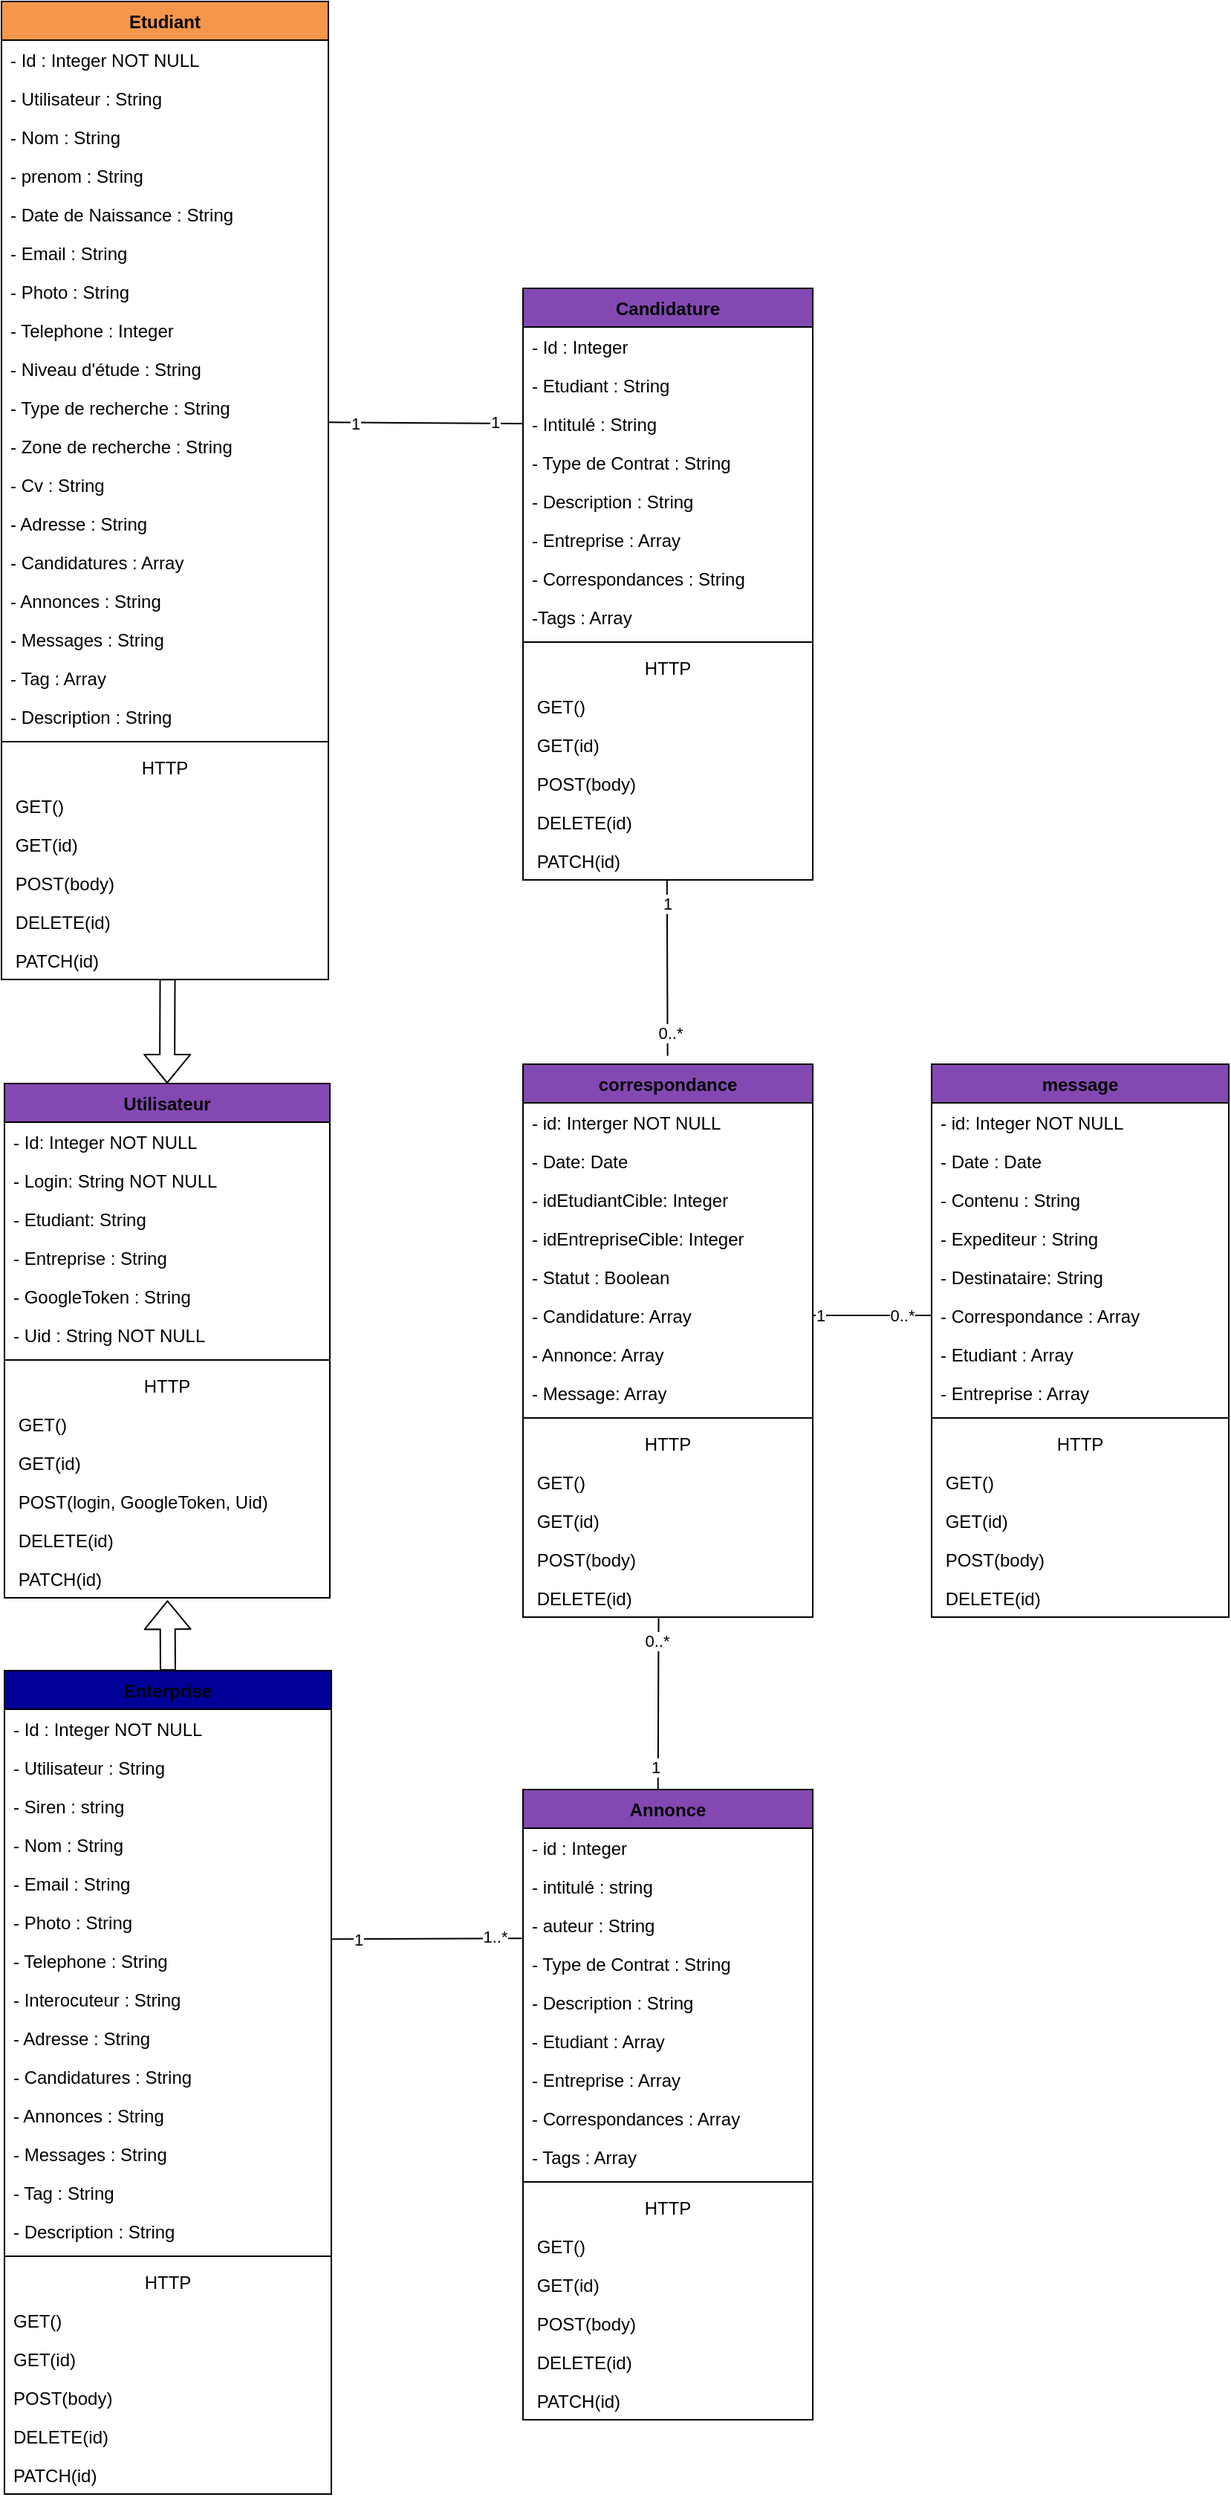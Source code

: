 <mxfile>
    <diagram id="5ljF6mQUdyRc25bUJsSF" name="Page-1">
        <mxGraphModel dx="1165" dy="676" grid="1" gridSize="10" guides="1" tooltips="1" connect="1" arrows="1" fold="1" page="1" pageScale="1" pageWidth="1654" pageHeight="1169" math="0" shadow="0">
            <root>
                <mxCell id="0"/>
                <mxCell id="1" parent="0"/>
                <mxCell id="243" value="Utilisateur" style="swimlane;fontStyle=1;align=center;verticalAlign=top;childLayout=stackLayout;horizontal=1;startSize=26;horizontalStack=0;resizeParent=1;resizeParentMax=0;resizeLast=0;collapsible=1;marginBottom=0;fillColor=#8448B3;" vertex="1" parent="1">
                    <mxGeometry x="456" y="1605" width="219" height="346" as="geometry"/>
                </mxCell>
                <mxCell id="244" value="- Id: Integer NOT NULL" style="text;strokeColor=none;fillColor=none;align=left;verticalAlign=top;spacingLeft=4;spacingRight=4;overflow=hidden;rotatable=0;points=[[0,0.5],[1,0.5]];portConstraint=eastwest;" vertex="1" parent="243">
                    <mxGeometry y="26" width="219" height="26" as="geometry"/>
                </mxCell>
                <mxCell id="245" value="- Login: String NOT NULL" style="text;strokeColor=none;fillColor=none;align=left;verticalAlign=top;spacingLeft=4;spacingRight=4;overflow=hidden;rotatable=0;points=[[0,0.5],[1,0.5]];portConstraint=eastwest;" vertex="1" parent="243">
                    <mxGeometry y="52" width="219" height="26" as="geometry"/>
                </mxCell>
                <mxCell id="246" value="- Etudiant: String " style="text;strokeColor=none;fillColor=none;align=left;verticalAlign=top;spacingLeft=4;spacingRight=4;overflow=hidden;rotatable=0;points=[[0,0.5],[1,0.5]];portConstraint=eastwest;" vertex="1" parent="243">
                    <mxGeometry y="78" width="219" height="26" as="geometry"/>
                </mxCell>
                <mxCell id="247" value="- Entreprise : String" style="text;strokeColor=none;fillColor=none;align=left;verticalAlign=top;spacingLeft=4;spacingRight=4;overflow=hidden;rotatable=0;points=[[0,0.5],[1,0.5]];portConstraint=eastwest;" vertex="1" parent="243">
                    <mxGeometry y="104" width="219" height="26" as="geometry"/>
                </mxCell>
                <mxCell id="248" value="- GoogleToken : String" style="text;strokeColor=none;fillColor=none;align=left;verticalAlign=top;spacingLeft=4;spacingRight=4;overflow=hidden;rotatable=0;points=[[0,0.5],[1,0.5]];portConstraint=eastwest;" vertex="1" parent="243">
                    <mxGeometry y="130" width="219" height="26" as="geometry"/>
                </mxCell>
                <mxCell id="249" value="- Uid : String NOT NULL" style="text;strokeColor=none;fillColor=none;align=left;verticalAlign=top;spacingLeft=4;spacingRight=4;overflow=hidden;rotatable=0;points=[[0,0.5],[1,0.5]];portConstraint=eastwest;" vertex="1" parent="243">
                    <mxGeometry y="156" width="219" height="26" as="geometry"/>
                </mxCell>
                <mxCell id="250" value="" style="line;strokeWidth=1;fillColor=none;align=left;verticalAlign=middle;spacingTop=-1;spacingLeft=3;spacingRight=3;rotatable=0;labelPosition=right;points=[];portConstraint=eastwest;" vertex="1" parent="243">
                    <mxGeometry y="182" width="219" height="8" as="geometry"/>
                </mxCell>
                <mxCell id="347" value="HTTP" style="text;strokeColor=none;fillColor=none;align=center;verticalAlign=top;spacingLeft=4;spacingRight=4;overflow=hidden;rotatable=0;points=[[0,0.5],[1,0.5]];portConstraint=eastwest;" vertex="1" parent="243">
                    <mxGeometry y="190" width="219" height="26" as="geometry"/>
                </mxCell>
                <mxCell id="251" value=" GET()" style="text;strokeColor=none;fillColor=none;align=left;verticalAlign=top;spacingLeft=4;spacingRight=4;overflow=hidden;rotatable=0;points=[[0,0.5],[1,0.5]];portConstraint=eastwest;" vertex="1" parent="243">
                    <mxGeometry y="216" width="219" height="26" as="geometry"/>
                </mxCell>
                <mxCell id="252" value=" GET(id)" style="text;strokeColor=none;fillColor=none;align=left;verticalAlign=top;spacingLeft=4;spacingRight=4;overflow=hidden;rotatable=0;points=[[0,0.5],[1,0.5]];portConstraint=eastwest;" vertex="1" parent="243">
                    <mxGeometry y="242" width="219" height="26" as="geometry"/>
                </mxCell>
                <mxCell id="253" value=" POST(login, GoogleToken, Uid)" style="text;strokeColor=none;fillColor=none;align=left;verticalAlign=top;spacingLeft=4;spacingRight=4;overflow=hidden;rotatable=0;points=[[0,0.5],[1,0.5]];portConstraint=eastwest;" vertex="1" parent="243">
                    <mxGeometry y="268" width="219" height="26" as="geometry"/>
                </mxCell>
                <mxCell id="254" value=" DELETE(id)" style="text;strokeColor=none;fillColor=none;align=left;verticalAlign=top;spacingLeft=4;spacingRight=4;overflow=hidden;rotatable=0;points=[[0,0.5],[1,0.5]];portConstraint=eastwest;" vertex="1" parent="243">
                    <mxGeometry y="294" width="219" height="26" as="geometry"/>
                </mxCell>
                <mxCell id="255" value=" PATCH(id) " style="text;strokeColor=none;fillColor=none;align=left;verticalAlign=top;spacingLeft=4;spacingRight=4;overflow=hidden;rotatable=0;points=[[0,0.5],[1,0.5]];portConstraint=eastwest;" vertex="1" parent="243">
                    <mxGeometry y="320" width="219" height="26" as="geometry"/>
                </mxCell>
                <mxCell id="257" value="message" style="swimlane;fontStyle=1;align=center;verticalAlign=top;childLayout=stackLayout;horizontal=1;startSize=26;horizontalStack=0;resizeParent=1;resizeParentMax=0;resizeLast=0;collapsible=1;marginBottom=0;fillColor=#8448B3;" vertex="1" parent="1">
                    <mxGeometry x="1080" y="1592" width="200" height="372" as="geometry"/>
                </mxCell>
                <mxCell id="258" value="- id: Integer NOT NULL" style="text;strokeColor=none;fillColor=none;align=left;verticalAlign=top;spacingLeft=4;spacingRight=4;overflow=hidden;rotatable=0;points=[[0,0.5],[1,0.5]];portConstraint=eastwest;" vertex="1" parent="257">
                    <mxGeometry y="26" width="200" height="26" as="geometry"/>
                </mxCell>
                <mxCell id="259" value="- Date : Date" style="text;strokeColor=none;fillColor=none;align=left;verticalAlign=top;spacingLeft=4;spacingRight=4;overflow=hidden;rotatable=0;points=[[0,0.5],[1,0.5]];portConstraint=eastwest;" vertex="1" parent="257">
                    <mxGeometry y="52" width="200" height="26" as="geometry"/>
                </mxCell>
                <mxCell id="260" value="- Contenu : String" style="text;strokeColor=none;fillColor=none;align=left;verticalAlign=top;spacingLeft=4;spacingRight=4;overflow=hidden;rotatable=0;points=[[0,0.5],[1,0.5]];portConstraint=eastwest;" vertex="1" parent="257">
                    <mxGeometry y="78" width="200" height="26" as="geometry"/>
                </mxCell>
                <mxCell id="261" value="- Expediteur : String" style="text;strokeColor=none;fillColor=none;align=left;verticalAlign=top;spacingLeft=4;spacingRight=4;overflow=hidden;rotatable=0;points=[[0,0.5],[1,0.5]];portConstraint=eastwest;" vertex="1" parent="257">
                    <mxGeometry y="104" width="200" height="26" as="geometry"/>
                </mxCell>
                <mxCell id="262" value="- Destinataire: String" style="text;strokeColor=none;fillColor=none;align=left;verticalAlign=top;spacingLeft=4;spacingRight=4;overflow=hidden;rotatable=0;points=[[0,0.5],[1,0.5]];portConstraint=eastwest;" vertex="1" parent="257">
                    <mxGeometry y="130" width="200" height="26" as="geometry"/>
                </mxCell>
                <mxCell id="399" value="- Correspondance : Array" style="text;strokeColor=none;fillColor=none;align=left;verticalAlign=top;spacingLeft=4;spacingRight=4;overflow=hidden;rotatable=0;points=[[0,0.5],[1,0.5]];portConstraint=eastwest;" vertex="1" parent="257">
                    <mxGeometry y="156" width="200" height="26" as="geometry"/>
                </mxCell>
                <mxCell id="398" value="- Etudiant : Array" style="text;strokeColor=none;fillColor=none;align=left;verticalAlign=top;spacingLeft=4;spacingRight=4;overflow=hidden;rotatable=0;points=[[0,0.5],[1,0.5]];portConstraint=eastwest;" vertex="1" parent="257">
                    <mxGeometry y="182" width="200" height="26" as="geometry"/>
                </mxCell>
                <mxCell id="397" value="- Entreprise : Array" style="text;strokeColor=none;fillColor=none;align=left;verticalAlign=top;spacingLeft=4;spacingRight=4;overflow=hidden;rotatable=0;points=[[0,0.5],[1,0.5]];portConstraint=eastwest;" vertex="1" parent="257">
                    <mxGeometry y="208" width="200" height="26" as="geometry"/>
                </mxCell>
                <mxCell id="263" value="" style="line;strokeWidth=1;fillColor=none;align=left;verticalAlign=middle;spacingTop=-1;spacingLeft=3;spacingRight=3;rotatable=0;labelPosition=right;points=[];portConstraint=eastwest;" vertex="1" parent="257">
                    <mxGeometry y="234" width="200" height="8" as="geometry"/>
                </mxCell>
                <mxCell id="264" value="HTTP" style="text;strokeColor=none;fillColor=none;align=center;verticalAlign=top;spacingLeft=4;spacingRight=4;overflow=hidden;rotatable=0;points=[[0,0.5],[1,0.5]];portConstraint=eastwest;" vertex="1" parent="257">
                    <mxGeometry y="242" width="200" height="26" as="geometry"/>
                </mxCell>
                <mxCell id="265" value=" GET()" style="text;strokeColor=none;fillColor=none;align=left;verticalAlign=top;spacingLeft=4;spacingRight=4;overflow=hidden;rotatable=0;points=[[0,0.5],[1,0.5]];portConstraint=eastwest;" vertex="1" parent="257">
                    <mxGeometry y="268" width="200" height="26" as="geometry"/>
                </mxCell>
                <mxCell id="266" value=" GET(id)" style="text;strokeColor=none;fillColor=none;align=left;verticalAlign=top;spacingLeft=4;spacingRight=4;overflow=hidden;rotatable=0;points=[[0,0.5],[1,0.5]];portConstraint=eastwest;" vertex="1" parent="257">
                    <mxGeometry y="294" width="200" height="26" as="geometry"/>
                </mxCell>
                <mxCell id="400" value=" POST(body)" style="text;strokeColor=none;fillColor=none;align=left;verticalAlign=top;spacingLeft=4;spacingRight=4;overflow=hidden;rotatable=0;points=[[0,0.5],[1,0.5]];portConstraint=eastwest;" vertex="1" parent="257">
                    <mxGeometry y="320" width="200" height="26" as="geometry"/>
                </mxCell>
                <mxCell id="401" value=" DELETE(id)" style="text;strokeColor=none;fillColor=none;align=left;verticalAlign=top;spacingLeft=4;spacingRight=4;overflow=hidden;rotatable=0;points=[[0,0.5],[1,0.5]];portConstraint=eastwest;" vertex="1" parent="257">
                    <mxGeometry y="346" width="200" height="26" as="geometry"/>
                </mxCell>
                <mxCell id="267" value="correspondance" style="swimlane;fontStyle=1;align=center;verticalAlign=top;childLayout=stackLayout;horizontal=1;startSize=26;horizontalStack=0;resizeParent=1;resizeParentMax=0;resizeLast=0;collapsible=1;marginBottom=0;fillColor=#8448B3;" vertex="1" parent="1">
                    <mxGeometry x="805" y="1592" width="195" height="372" as="geometry"/>
                </mxCell>
                <mxCell id="268" value="- id: Interger NOT NULL" style="text;strokeColor=none;fillColor=none;align=left;verticalAlign=top;spacingLeft=4;spacingRight=4;overflow=hidden;rotatable=0;points=[[0,0.5],[1,0.5]];portConstraint=eastwest;" vertex="1" parent="267">
                    <mxGeometry y="26" width="195" height="26" as="geometry"/>
                </mxCell>
                <mxCell id="269" value="- Date: Date" style="text;strokeColor=none;fillColor=none;align=left;verticalAlign=top;spacingLeft=4;spacingRight=4;overflow=hidden;rotatable=0;points=[[0,0.5],[1,0.5]];portConstraint=eastwest;" vertex="1" parent="267">
                    <mxGeometry y="52" width="195" height="26" as="geometry"/>
                </mxCell>
                <mxCell id="270" value="- idEtudiantCible: Integer" style="text;strokeColor=none;fillColor=none;align=left;verticalAlign=top;spacingLeft=4;spacingRight=4;overflow=hidden;rotatable=0;points=[[0,0.5],[1,0.5]];portConstraint=eastwest;" vertex="1" parent="267">
                    <mxGeometry y="78" width="195" height="26" as="geometry"/>
                </mxCell>
                <mxCell id="396" value="- idEntrepriseCible: Integer" style="text;strokeColor=none;fillColor=none;align=left;verticalAlign=top;spacingLeft=4;spacingRight=4;overflow=hidden;rotatable=0;points=[[0,0.5],[1,0.5]];portConstraint=eastwest;" vertex="1" parent="267">
                    <mxGeometry y="104" width="195" height="26" as="geometry"/>
                </mxCell>
                <mxCell id="395" value="- Statut : Boolean" style="text;strokeColor=none;fillColor=none;align=left;verticalAlign=top;spacingLeft=4;spacingRight=4;overflow=hidden;rotatable=0;points=[[0,0.5],[1,0.5]];portConstraint=eastwest;" vertex="1" parent="267">
                    <mxGeometry y="130" width="195" height="26" as="geometry"/>
                </mxCell>
                <mxCell id="394" value="- Candidature: Array" style="text;strokeColor=none;fillColor=none;align=left;verticalAlign=top;spacingLeft=4;spacingRight=4;overflow=hidden;rotatable=0;points=[[0,0.5],[1,0.5]];portConstraint=eastwest;" vertex="1" parent="267">
                    <mxGeometry y="156" width="195" height="26" as="geometry"/>
                </mxCell>
                <mxCell id="393" value="- Annonce: Array" style="text;strokeColor=none;fillColor=none;align=left;verticalAlign=top;spacingLeft=4;spacingRight=4;overflow=hidden;rotatable=0;points=[[0,0.5],[1,0.5]];portConstraint=eastwest;" vertex="1" parent="267">
                    <mxGeometry y="182" width="195" height="26" as="geometry"/>
                </mxCell>
                <mxCell id="392" value="- Message: Array" style="text;strokeColor=none;fillColor=none;align=left;verticalAlign=top;spacingLeft=4;spacingRight=4;overflow=hidden;rotatable=0;points=[[0,0.5],[1,0.5]];portConstraint=eastwest;" vertex="1" parent="267">
                    <mxGeometry y="208" width="195" height="26" as="geometry"/>
                </mxCell>
                <mxCell id="271" value="" style="line;strokeWidth=1;fillColor=none;align=left;verticalAlign=middle;spacingTop=-1;spacingLeft=3;spacingRight=3;rotatable=0;labelPosition=right;points=[];portConstraint=eastwest;" vertex="1" parent="267">
                    <mxGeometry y="234" width="195" height="8" as="geometry"/>
                </mxCell>
                <mxCell id="272" value="HTTP" style="text;strokeColor=none;fillColor=none;align=center;verticalAlign=top;spacingLeft=4;spacingRight=4;overflow=hidden;rotatable=0;points=[[0,0.5],[1,0.5]];portConstraint=eastwest;" vertex="1" parent="267">
                    <mxGeometry y="242" width="195" height="26" as="geometry"/>
                </mxCell>
                <mxCell id="390" value=" GET()" style="text;strokeColor=none;fillColor=none;align=left;verticalAlign=top;spacingLeft=4;spacingRight=4;overflow=hidden;rotatable=0;points=[[0,0.5],[1,0.5]];portConstraint=eastwest;" vertex="1" parent="267">
                    <mxGeometry y="268" width="195" height="26" as="geometry"/>
                </mxCell>
                <mxCell id="389" value=" GET(id)" style="text;strokeColor=none;fillColor=none;align=left;verticalAlign=top;spacingLeft=4;spacingRight=4;overflow=hidden;rotatable=0;points=[[0,0.5],[1,0.5]];portConstraint=eastwest;" vertex="1" parent="267">
                    <mxGeometry y="294" width="195" height="26" as="geometry"/>
                </mxCell>
                <mxCell id="388" value=" POST(body)" style="text;strokeColor=none;fillColor=none;align=left;verticalAlign=top;spacingLeft=4;spacingRight=4;overflow=hidden;rotatable=0;points=[[0,0.5],[1,0.5]];portConstraint=eastwest;" vertex="1" parent="267">
                    <mxGeometry y="320" width="195" height="26" as="geometry"/>
                </mxCell>
                <mxCell id="391" value=" DELETE(id)" style="text;strokeColor=none;fillColor=none;align=left;verticalAlign=top;spacingLeft=4;spacingRight=4;overflow=hidden;rotatable=0;points=[[0,0.5],[1,0.5]];portConstraint=eastwest;" vertex="1" parent="267">
                    <mxGeometry y="346" width="195" height="26" as="geometry"/>
                </mxCell>
                <mxCell id="273" value="Etudiant" style="swimlane;fontStyle=1;align=center;verticalAlign=top;childLayout=stackLayout;horizontal=1;startSize=26;horizontalStack=0;resizeParent=1;resizeParentMax=0;resizeLast=0;collapsible=1;marginBottom=0;fillColor=#F4974B;" vertex="1" parent="1">
                    <mxGeometry x="454" y="877" width="220" height="658" as="geometry"/>
                </mxCell>
                <mxCell id="274" value="- Id : Integer NOT NULL" style="text;strokeColor=none;fillColor=none;align=left;verticalAlign=top;spacingLeft=4;spacingRight=4;overflow=hidden;rotatable=0;points=[[0,0.5],[1,0.5]];portConstraint=eastwest;" vertex="1" parent="273">
                    <mxGeometry y="26" width="220" height="26" as="geometry"/>
                </mxCell>
                <mxCell id="275" value="- Utilisateur : String" style="text;strokeColor=none;fillColor=none;align=left;verticalAlign=top;spacingLeft=4;spacingRight=4;overflow=hidden;rotatable=0;points=[[0,0.5],[1,0.5]];portConstraint=eastwest;" vertex="1" parent="273">
                    <mxGeometry y="52" width="220" height="26" as="geometry"/>
                </mxCell>
                <mxCell id="276" value="- Nom : String" style="text;strokeColor=none;fillColor=none;align=left;verticalAlign=top;spacingLeft=4;spacingRight=4;overflow=hidden;rotatable=0;points=[[0,0.5],[1,0.5]];portConstraint=eastwest;" vertex="1" parent="273">
                    <mxGeometry y="78" width="220" height="26" as="geometry"/>
                </mxCell>
                <mxCell id="277" value="- prenom : String" style="text;strokeColor=none;fillColor=none;align=left;verticalAlign=top;spacingLeft=4;spacingRight=4;overflow=hidden;rotatable=0;points=[[0,0.5],[1,0.5]];portConstraint=eastwest;" vertex="1" parent="273">
                    <mxGeometry y="104" width="220" height="26" as="geometry"/>
                </mxCell>
                <mxCell id="278" value="- Date de Naissance : String" style="text;strokeColor=none;fillColor=none;align=left;verticalAlign=top;spacingLeft=4;spacingRight=4;overflow=hidden;rotatable=0;points=[[0,0.5],[1,0.5]];portConstraint=eastwest;" vertex="1" parent="273">
                    <mxGeometry y="130" width="220" height="26" as="geometry"/>
                </mxCell>
                <mxCell id="279" value="- Email : String" style="text;strokeColor=none;fillColor=none;align=left;verticalAlign=top;spacingLeft=4;spacingRight=4;overflow=hidden;rotatable=0;points=[[0,0.5],[1,0.5]];portConstraint=eastwest;" vertex="1" parent="273">
                    <mxGeometry y="156" width="220" height="26" as="geometry"/>
                </mxCell>
                <mxCell id="280" value="- Photo : String" style="text;strokeColor=none;fillColor=none;align=left;verticalAlign=top;spacingLeft=4;spacingRight=4;overflow=hidden;rotatable=0;points=[[0,0.5],[1,0.5]];portConstraint=eastwest;" vertex="1" parent="273">
                    <mxGeometry y="182" width="220" height="26" as="geometry"/>
                </mxCell>
                <mxCell id="363" value="- Telephone : Integer" style="text;strokeColor=none;fillColor=none;align=left;verticalAlign=top;spacingLeft=4;spacingRight=4;overflow=hidden;rotatable=0;points=[[0,0.5],[1,0.5]];portConstraint=eastwest;" vertex="1" parent="273">
                    <mxGeometry y="208" width="220" height="26" as="geometry"/>
                </mxCell>
                <mxCell id="362" value="- Niveau d'étude : String" style="text;strokeColor=none;fillColor=none;align=left;verticalAlign=top;spacingLeft=4;spacingRight=4;overflow=hidden;rotatable=0;points=[[0,0.5],[1,0.5]];portConstraint=eastwest;" vertex="1" parent="273">
                    <mxGeometry y="234" width="220" height="26" as="geometry"/>
                </mxCell>
                <mxCell id="361" value="- Type de recherche : String" style="text;strokeColor=none;fillColor=none;align=left;verticalAlign=top;spacingLeft=4;spacingRight=4;overflow=hidden;rotatable=0;points=[[0,0.5],[1,0.5]];portConstraint=eastwest;" vertex="1" parent="273">
                    <mxGeometry y="260" width="220" height="26" as="geometry"/>
                </mxCell>
                <mxCell id="360" value="- Zone de recherche : String" style="text;strokeColor=none;fillColor=none;align=left;verticalAlign=top;spacingLeft=4;spacingRight=4;overflow=hidden;rotatable=0;points=[[0,0.5],[1,0.5]];portConstraint=eastwest;" vertex="1" parent="273">
                    <mxGeometry y="286" width="220" height="26" as="geometry"/>
                </mxCell>
                <mxCell id="359" value="- Cv : String" style="text;strokeColor=none;fillColor=none;align=left;verticalAlign=top;spacingLeft=4;spacingRight=4;overflow=hidden;rotatable=0;points=[[0,0.5],[1,0.5]];portConstraint=eastwest;" vertex="1" parent="273">
                    <mxGeometry y="312" width="220" height="26" as="geometry"/>
                </mxCell>
                <mxCell id="358" value="- Adresse : String" style="text;strokeColor=none;fillColor=none;align=left;verticalAlign=top;spacingLeft=4;spacingRight=4;overflow=hidden;rotatable=0;points=[[0,0.5],[1,0.5]];portConstraint=eastwest;" vertex="1" parent="273">
                    <mxGeometry y="338" width="220" height="26" as="geometry"/>
                </mxCell>
                <mxCell id="357" value="- Candidatures : Array" style="text;strokeColor=none;fillColor=none;align=left;verticalAlign=top;spacingLeft=4;spacingRight=4;overflow=hidden;rotatable=0;points=[[0,0.5],[1,0.5]];portConstraint=eastwest;" vertex="1" parent="273">
                    <mxGeometry y="364" width="220" height="26" as="geometry"/>
                </mxCell>
                <mxCell id="356" value="- Annonces : String" style="text;strokeColor=none;fillColor=none;align=left;verticalAlign=top;spacingLeft=4;spacingRight=4;overflow=hidden;rotatable=0;points=[[0,0.5],[1,0.5]];portConstraint=eastwest;" vertex="1" parent="273">
                    <mxGeometry y="390" width="220" height="26" as="geometry"/>
                </mxCell>
                <mxCell id="355" value="- Messages : String" style="text;strokeColor=none;fillColor=none;align=left;verticalAlign=top;spacingLeft=4;spacingRight=4;overflow=hidden;rotatable=0;points=[[0,0.5],[1,0.5]];portConstraint=eastwest;" vertex="1" parent="273">
                    <mxGeometry y="416" width="220" height="26" as="geometry"/>
                </mxCell>
                <mxCell id="354" value="- Tag : Array" style="text;strokeColor=none;fillColor=none;align=left;verticalAlign=top;spacingLeft=4;spacingRight=4;overflow=hidden;rotatable=0;points=[[0,0.5],[1,0.5]];portConstraint=eastwest;" vertex="1" parent="273">
                    <mxGeometry y="442" width="220" height="26" as="geometry"/>
                </mxCell>
                <mxCell id="353" value="- Description : String" style="text;strokeColor=none;fillColor=none;align=left;verticalAlign=top;spacingLeft=4;spacingRight=4;overflow=hidden;rotatable=0;points=[[0,0.5],[1,0.5]];portConstraint=eastwest;" vertex="1" parent="273">
                    <mxGeometry y="468" width="220" height="26" as="geometry"/>
                </mxCell>
                <mxCell id="281" value="" style="line;strokeWidth=1;fillColor=none;align=left;verticalAlign=middle;spacingTop=-1;spacingLeft=3;spacingRight=3;rotatable=0;labelPosition=right;points=[];portConstraint=eastwest;" vertex="1" parent="273">
                    <mxGeometry y="494" width="220" height="8" as="geometry"/>
                </mxCell>
                <mxCell id="282" value="HTTP" style="text;strokeColor=none;fillColor=none;align=center;verticalAlign=top;spacingLeft=4;spacingRight=4;overflow=hidden;rotatable=0;points=[[0,0.5],[1,0.5]];portConstraint=eastwest;" vertex="1" parent="273">
                    <mxGeometry y="502" width="220" height="26" as="geometry"/>
                </mxCell>
                <mxCell id="373" value=" GET()" style="text;strokeColor=none;fillColor=none;align=left;verticalAlign=top;spacingLeft=4;spacingRight=4;overflow=hidden;rotatable=0;points=[[0,0.5],[1,0.5]];portConstraint=eastwest;" vertex="1" parent="273">
                    <mxGeometry y="528" width="220" height="26" as="geometry"/>
                </mxCell>
                <mxCell id="372" value=" GET(id)" style="text;strokeColor=none;fillColor=none;align=left;verticalAlign=top;spacingLeft=4;spacingRight=4;overflow=hidden;rotatable=0;points=[[0,0.5],[1,0.5]];portConstraint=eastwest;" vertex="1" parent="273">
                    <mxGeometry y="554" width="220" height="26" as="geometry"/>
                </mxCell>
                <mxCell id="371" value=" POST(body)" style="text;strokeColor=none;fillColor=none;align=left;verticalAlign=top;spacingLeft=4;spacingRight=4;overflow=hidden;rotatable=0;points=[[0,0.5],[1,0.5]];portConstraint=eastwest;" vertex="1" parent="273">
                    <mxGeometry y="580" width="220" height="26" as="geometry"/>
                </mxCell>
                <mxCell id="370" value=" DELETE(id)" style="text;strokeColor=none;fillColor=none;align=left;verticalAlign=top;spacingLeft=4;spacingRight=4;overflow=hidden;rotatable=0;points=[[0,0.5],[1,0.5]];portConstraint=eastwest;" vertex="1" parent="273">
                    <mxGeometry y="606" width="220" height="26" as="geometry"/>
                </mxCell>
                <mxCell id="383" value=" PATCH(id) " style="text;strokeColor=none;fillColor=none;align=left;verticalAlign=top;spacingLeft=4;spacingRight=4;overflow=hidden;rotatable=0;points=[[0,0.5],[1,0.5]];portConstraint=eastwest;" vertex="1" parent="273">
                    <mxGeometry y="632" width="220" height="26" as="geometry"/>
                </mxCell>
                <mxCell id="283" value="Enterprise" style="swimlane;fontStyle=1;align=center;verticalAlign=top;childLayout=stackLayout;horizontal=1;startSize=26;horizontalStack=0;resizeParent=1;resizeParentMax=0;resizeLast=0;collapsible=1;marginBottom=0;fillColor=#000099;" vertex="1" parent="1">
                    <mxGeometry x="456" y="2000" width="220" height="554" as="geometry"/>
                </mxCell>
                <mxCell id="284" value="- Id : Integer NOT NULL" style="text;align=left;verticalAlign=top;spacingLeft=4;spacingRight=4;overflow=hidden;rotatable=0;points=[[0,0.5],[1,0.5]];portConstraint=eastwest;" vertex="1" parent="283">
                    <mxGeometry y="26" width="220" height="26" as="geometry"/>
                </mxCell>
                <mxCell id="285" value="- Utilisateur : String" style="text;strokeColor=none;fillColor=none;align=left;verticalAlign=top;spacingLeft=4;spacingRight=4;overflow=hidden;rotatable=0;points=[[0,0.5],[1,0.5]];portConstraint=eastwest;" vertex="1" parent="283">
                    <mxGeometry y="52" width="220" height="26" as="geometry"/>
                </mxCell>
                <mxCell id="286" value="- Siren : string" style="text;strokeColor=none;fillColor=none;align=left;verticalAlign=top;spacingLeft=4;spacingRight=4;overflow=hidden;rotatable=0;points=[[0,0.5],[1,0.5]];portConstraint=eastwest;" vertex="1" parent="283">
                    <mxGeometry y="78" width="220" height="26" as="geometry"/>
                </mxCell>
                <mxCell id="346" value="- Nom : String" style="text;strokeColor=none;fillColor=none;align=left;verticalAlign=top;spacingLeft=4;spacingRight=4;overflow=hidden;rotatable=0;points=[[0,0.5],[1,0.5]];portConstraint=eastwest;" vertex="1" parent="283">
                    <mxGeometry y="104" width="220" height="26" as="geometry"/>
                </mxCell>
                <mxCell id="345" value="- Email : String" style="text;strokeColor=none;fillColor=none;align=left;verticalAlign=top;spacingLeft=4;spacingRight=4;overflow=hidden;rotatable=0;points=[[0,0.5],[1,0.5]];portConstraint=eastwest;" vertex="1" parent="283">
                    <mxGeometry y="130" width="220" height="26" as="geometry"/>
                </mxCell>
                <mxCell id="344" value="- Photo : String" style="text;strokeColor=none;fillColor=none;align=left;verticalAlign=top;spacingLeft=4;spacingRight=4;overflow=hidden;rotatable=0;points=[[0,0.5],[1,0.5]];portConstraint=eastwest;" vertex="1" parent="283">
                    <mxGeometry y="156" width="220" height="26" as="geometry"/>
                </mxCell>
                <mxCell id="343" value="- Telephone : String" style="text;strokeColor=none;fillColor=none;align=left;verticalAlign=top;spacingLeft=4;spacingRight=4;overflow=hidden;rotatable=0;points=[[0,0.5],[1,0.5]];portConstraint=eastwest;" vertex="1" parent="283">
                    <mxGeometry y="182" width="220" height="26" as="geometry"/>
                </mxCell>
                <mxCell id="342" value="- Interocuteur : String" style="text;strokeColor=none;fillColor=none;align=left;verticalAlign=top;spacingLeft=4;spacingRight=4;overflow=hidden;rotatable=0;points=[[0,0.5],[1,0.5]];portConstraint=eastwest;" vertex="1" parent="283">
                    <mxGeometry y="208" width="220" height="26" as="geometry"/>
                </mxCell>
                <mxCell id="341" value="- Adresse : String" style="text;strokeColor=none;fillColor=none;align=left;verticalAlign=top;spacingLeft=4;spacingRight=4;overflow=hidden;rotatable=0;points=[[0,0.5],[1,0.5]];portConstraint=eastwest;" vertex="1" parent="283">
                    <mxGeometry y="234" width="220" height="26" as="geometry"/>
                </mxCell>
                <mxCell id="340" value="- Candidatures : String" style="text;strokeColor=none;fillColor=none;align=left;verticalAlign=top;spacingLeft=4;spacingRight=4;overflow=hidden;rotatable=0;points=[[0,0.5],[1,0.5]];portConstraint=eastwest;" vertex="1" parent="283">
                    <mxGeometry y="260" width="220" height="26" as="geometry"/>
                </mxCell>
                <mxCell id="339" value="- Annonces : String" style="text;strokeColor=none;fillColor=none;align=left;verticalAlign=top;spacingLeft=4;spacingRight=4;overflow=hidden;rotatable=0;points=[[0,0.5],[1,0.5]];portConstraint=eastwest;" vertex="1" parent="283">
                    <mxGeometry y="286" width="220" height="26" as="geometry"/>
                </mxCell>
                <mxCell id="338" value="- Messages : String" style="text;strokeColor=none;fillColor=none;align=left;verticalAlign=top;spacingLeft=4;spacingRight=4;overflow=hidden;rotatable=0;points=[[0,0.5],[1,0.5]];portConstraint=eastwest;" vertex="1" parent="283">
                    <mxGeometry y="312" width="220" height="26" as="geometry"/>
                </mxCell>
                <mxCell id="337" value="- Tag : String" style="text;strokeColor=none;fillColor=none;align=left;verticalAlign=top;spacingLeft=4;spacingRight=4;overflow=hidden;rotatable=0;points=[[0,0.5],[1,0.5]];portConstraint=eastwest;" vertex="1" parent="283">
                    <mxGeometry y="338" width="220" height="26" as="geometry"/>
                </mxCell>
                <mxCell id="336" value="- Description : String" style="text;strokeColor=none;fillColor=none;align=left;verticalAlign=top;spacingLeft=4;spacingRight=4;overflow=hidden;rotatable=0;points=[[0,0.5],[1,0.5]];portConstraint=eastwest;" vertex="1" parent="283">
                    <mxGeometry y="364" width="220" height="26" as="geometry"/>
                </mxCell>
                <mxCell id="287" value="" style="line;strokeWidth=1;fillColor=none;align=left;verticalAlign=middle;spacingTop=-1;spacingLeft=3;spacingRight=3;rotatable=0;labelPosition=right;points=[];portConstraint=eastwest;" vertex="1" parent="283">
                    <mxGeometry y="390" width="220" height="8" as="geometry"/>
                </mxCell>
                <mxCell id="288" value="HTTP" style="text;strokeColor=none;fillColor=none;align=center;verticalAlign=top;spacingLeft=4;spacingRight=4;overflow=hidden;rotatable=0;points=[[0,0.5],[1,0.5]];portConstraint=eastwest;" vertex="1" parent="283">
                    <mxGeometry y="398" width="220" height="26" as="geometry"/>
                </mxCell>
                <mxCell id="348" value="GET()" style="text;strokeColor=none;fillColor=none;align=left;verticalAlign=top;spacingLeft=4;spacingRight=4;overflow=hidden;rotatable=0;points=[[0,0.5],[1,0.5]];portConstraint=eastwest;" vertex="1" parent="283">
                    <mxGeometry y="424" width="220" height="26" as="geometry"/>
                </mxCell>
                <mxCell id="352" value="GET(id)" style="text;strokeColor=none;fillColor=none;align=left;verticalAlign=top;spacingLeft=4;spacingRight=4;overflow=hidden;rotatable=0;points=[[0,0.5],[1,0.5]];portConstraint=eastwest;" vertex="1" parent="283">
                    <mxGeometry y="450" width="220" height="26" as="geometry"/>
                </mxCell>
                <mxCell id="351" value="POST(body)" style="text;strokeColor=none;fillColor=none;align=left;verticalAlign=top;spacingLeft=4;spacingRight=4;overflow=hidden;rotatable=0;points=[[0,0.5],[1,0.5]];portConstraint=eastwest;" vertex="1" parent="283">
                    <mxGeometry y="476" width="220" height="26" as="geometry"/>
                </mxCell>
                <mxCell id="350" value="DELETE(id)" style="text;strokeColor=none;fillColor=none;align=left;verticalAlign=top;spacingLeft=4;spacingRight=4;overflow=hidden;rotatable=0;points=[[0,0.5],[1,0.5]];portConstraint=eastwest;" vertex="1" parent="283">
                    <mxGeometry y="502" width="220" height="26" as="geometry"/>
                </mxCell>
                <mxCell id="349" value="PATCH(id)" style="text;strokeColor=none;fillColor=none;align=left;verticalAlign=top;spacingLeft=4;spacingRight=4;overflow=hidden;rotatable=0;points=[[0,0.5],[1,0.5]];portConstraint=eastwest;" vertex="1" parent="283">
                    <mxGeometry y="528" width="220" height="26" as="geometry"/>
                </mxCell>
                <mxCell id="289" value="" style="shape=flexArrow;endArrow=classic;html=1;entryX=0.5;entryY=0;entryDx=0;entryDy=0;exitX=0.508;exitY=0.985;exitDx=0;exitDy=0;exitPerimeter=0;" edge="1" parent="1" source="383" target="243">
                    <mxGeometry width="50" height="50" relative="1" as="geometry">
                        <mxPoint x="566" y="1540" as="sourcePoint"/>
                        <mxPoint x="1010" y="1679" as="targetPoint"/>
                    </mxGeometry>
                </mxCell>
                <mxCell id="290" value="" style="shape=flexArrow;endArrow=classic;html=1;exitX=0.5;exitY=0;exitDx=0;exitDy=0;entryX=0.501;entryY=1.063;entryDx=0;entryDy=0;entryPerimeter=0;" edge="1" parent="1" source="283" target="255">
                    <mxGeometry width="50" height="50" relative="1" as="geometry">
                        <mxPoint x="651.28" y="1496.508" as="sourcePoint"/>
                        <mxPoint x="566" y="2080" as="targetPoint"/>
                    </mxGeometry>
                </mxCell>
                <mxCell id="291" value="" style="endArrow=none;html=1;entryX=-0.003;entryY=-0.15;entryDx=0;entryDy=0;entryPerimeter=0;exitX=0.999;exitY=-0.055;exitDx=0;exitDy=0;exitPerimeter=0;" edge="1" parent="1" source="343" target="304">
                    <mxGeometry width="50" height="50" relative="1" as="geometry">
                        <mxPoint x="680" y="2180" as="sourcePoint"/>
                        <mxPoint x="761" y="1673" as="targetPoint"/>
                    </mxGeometry>
                </mxCell>
                <mxCell id="292" value="1..*" style="edgeLabel;html=1;align=center;verticalAlign=middle;resizable=0;points=[];" vertex="1" connectable="0" parent="291">
                    <mxGeometry x="0.712" y="1" relative="1" as="geometry">
                        <mxPoint as="offset"/>
                    </mxGeometry>
                </mxCell>
                <mxCell id="293" value="1" style="edgeLabel;html=1;align=center;verticalAlign=middle;resizable=0;points=[];" vertex="1" connectable="0" parent="291">
                    <mxGeometry x="-0.729" relative="1" as="geometry">
                        <mxPoint as="offset"/>
                    </mxGeometry>
                </mxCell>
                <mxCell id="294" value="" style="endArrow=none;html=1;exitX=0.466;exitY=0;exitDx=0;exitDy=0;entryX=0.468;entryY=1.027;entryDx=0;entryDy=0;entryPerimeter=0;exitPerimeter=0;" edge="1" parent="1" source="300" target="391">
                    <mxGeometry width="50" height="50" relative="1" as="geometry">
                        <mxPoint x="960" y="1691" as="sourcePoint"/>
                        <mxPoint x="885" y="1970" as="targetPoint"/>
                    </mxGeometry>
                </mxCell>
                <mxCell id="295" value="1" style="edgeLabel;html=1;align=center;verticalAlign=middle;resizable=0;points=[];" vertex="1" connectable="0" parent="294">
                    <mxGeometry x="-0.743" y="2" relative="1" as="geometry">
                        <mxPoint as="offset"/>
                    </mxGeometry>
                </mxCell>
                <mxCell id="296" value="0..*" style="edgeLabel;html=1;align=center;verticalAlign=middle;resizable=0;points=[];" vertex="1" connectable="0" parent="294">
                    <mxGeometry x="0.735" y="1" relative="1" as="geometry">
                        <mxPoint as="offset"/>
                    </mxGeometry>
                </mxCell>
                <mxCell id="297" value="" style="endArrow=none;html=1;exitX=1;exitY=0.5;exitDx=0;exitDy=0;entryX=0;entryY=0.5;entryDx=0;entryDy=0;" edge="1" parent="1" source="394" target="399">
                    <mxGeometry width="50" height="50" relative="1" as="geometry">
                        <mxPoint x="1434.84" y="1692.122" as="sourcePoint"/>
                        <mxPoint x="1060" y="1740" as="targetPoint"/>
                    </mxGeometry>
                </mxCell>
                <mxCell id="298" value="0..*" style="edgeLabel;html=1;align=center;verticalAlign=middle;resizable=0;points=[];" vertex="1" connectable="0" parent="297">
                    <mxGeometry x="0.814" y="-1" relative="1" as="geometry">
                        <mxPoint x="-13" y="-1" as="offset"/>
                    </mxGeometry>
                </mxCell>
                <mxCell id="299" value="1" style="edgeLabel;html=1;align=center;verticalAlign=middle;resizable=0;points=[];" vertex="1" connectable="0" parent="297">
                    <mxGeometry x="-0.875" relative="1" as="geometry">
                        <mxPoint as="offset"/>
                    </mxGeometry>
                </mxCell>
                <mxCell id="300" value="Annonce" style="swimlane;fontStyle=1;align=center;verticalAlign=top;childLayout=stackLayout;horizontal=1;startSize=26;horizontalStack=0;resizeParent=1;resizeParentMax=0;resizeLast=0;collapsible=1;marginBottom=0;fillColor=#8448B3;" vertex="1" parent="1">
                    <mxGeometry x="805" y="2080" width="195" height="424" as="geometry"/>
                </mxCell>
                <mxCell id="301" value="- id : Integer" style="text;strokeColor=none;fillColor=none;align=left;verticalAlign=top;spacingLeft=4;spacingRight=4;overflow=hidden;rotatable=0;points=[[0,0.5],[1,0.5]];portConstraint=eastwest;" vertex="1" parent="300">
                    <mxGeometry y="26" width="195" height="26" as="geometry"/>
                </mxCell>
                <mxCell id="302" value="- intitulé : string" style="text;strokeColor=none;fillColor=none;align=left;verticalAlign=top;spacingLeft=4;spacingRight=4;overflow=hidden;rotatable=0;points=[[0,0.5],[1,0.5]];portConstraint=eastwest;" vertex="1" parent="300">
                    <mxGeometry y="52" width="195" height="26" as="geometry"/>
                </mxCell>
                <mxCell id="303" value="- auteur : String" style="text;strokeColor=none;fillColor=none;align=left;verticalAlign=top;spacingLeft=4;spacingRight=4;overflow=hidden;rotatable=0;points=[[0,0.5],[1,0.5]];portConstraint=eastwest;" vertex="1" parent="300">
                    <mxGeometry y="78" width="195" height="26" as="geometry"/>
                </mxCell>
                <mxCell id="304" value="- Type de Contrat : String" style="text;strokeColor=none;fillColor=none;align=left;verticalAlign=top;spacingLeft=4;spacingRight=4;overflow=hidden;rotatable=0;points=[[0,0.5],[1,0.5]];portConstraint=eastwest;" vertex="1" parent="300">
                    <mxGeometry y="104" width="195" height="26" as="geometry"/>
                </mxCell>
                <mxCell id="382" value="- Description : String" style="text;strokeColor=none;fillColor=none;align=left;verticalAlign=top;spacingLeft=4;spacingRight=4;overflow=hidden;rotatable=0;points=[[0,0.5],[1,0.5]];portConstraint=eastwest;" vertex="1" parent="300">
                    <mxGeometry y="130" width="195" height="26" as="geometry"/>
                </mxCell>
                <mxCell id="381" value="- Etudiant : Array" style="text;strokeColor=none;fillColor=none;align=left;verticalAlign=top;spacingLeft=4;spacingRight=4;overflow=hidden;rotatable=0;points=[[0,0.5],[1,0.5]];portConstraint=eastwest;" vertex="1" parent="300">
                    <mxGeometry y="156" width="195" height="26" as="geometry"/>
                </mxCell>
                <mxCell id="380" value="- Entreprise : Array" style="text;strokeColor=none;fillColor=none;align=left;verticalAlign=top;spacingLeft=4;spacingRight=4;overflow=hidden;rotatable=0;points=[[0,0.5],[1,0.5]];portConstraint=eastwest;" vertex="1" parent="300">
                    <mxGeometry y="182" width="195" height="26" as="geometry"/>
                </mxCell>
                <mxCell id="379" value="- Correspondances : Array" style="text;strokeColor=none;fillColor=none;align=left;verticalAlign=top;spacingLeft=4;spacingRight=4;overflow=hidden;rotatable=0;points=[[0,0.5],[1,0.5]];portConstraint=eastwest;" vertex="1" parent="300">
                    <mxGeometry y="208" width="195" height="26" as="geometry"/>
                </mxCell>
                <mxCell id="378" value="- Tags : Array" style="text;strokeColor=none;fillColor=none;align=left;verticalAlign=top;spacingLeft=4;spacingRight=4;overflow=hidden;rotatable=0;points=[[0,0.5],[1,0.5]];portConstraint=eastwest;" vertex="1" parent="300">
                    <mxGeometry y="234" width="195" height="26" as="geometry"/>
                </mxCell>
                <mxCell id="305" value="" style="line;strokeWidth=1;fillColor=none;align=left;verticalAlign=middle;spacingTop=-1;spacingLeft=3;spacingRight=3;rotatable=0;labelPosition=right;points=[];portConstraint=eastwest;" vertex="1" parent="300">
                    <mxGeometry y="260" width="195" height="8" as="geometry"/>
                </mxCell>
                <mxCell id="306" value="HTTP" style="text;strokeColor=none;fillColor=none;align=center;verticalAlign=top;spacingLeft=4;spacingRight=4;overflow=hidden;rotatable=0;points=[[0,0.5],[1,0.5]];portConstraint=eastwest;" vertex="1" parent="300">
                    <mxGeometry y="268" width="195" height="26" as="geometry"/>
                </mxCell>
                <mxCell id="307" value=" GET()" style="text;strokeColor=none;fillColor=none;align=left;verticalAlign=top;spacingLeft=4;spacingRight=4;overflow=hidden;rotatable=0;points=[[0,0.5],[1,0.5]];portConstraint=eastwest;" vertex="1" parent="300">
                    <mxGeometry y="294" width="195" height="26" as="geometry"/>
                </mxCell>
                <mxCell id="308" value=" GET(id)" style="text;strokeColor=none;fillColor=none;align=left;verticalAlign=top;spacingLeft=4;spacingRight=4;overflow=hidden;rotatable=0;points=[[0,0.5],[1,0.5]];portConstraint=eastwest;" vertex="1" parent="300">
                    <mxGeometry y="320" width="195" height="26" as="geometry"/>
                </mxCell>
                <mxCell id="309" value=" POST(body)" style="text;strokeColor=none;fillColor=none;align=left;verticalAlign=top;spacingLeft=4;spacingRight=4;overflow=hidden;rotatable=0;points=[[0,0.5],[1,0.5]];portConstraint=eastwest;" vertex="1" parent="300">
                    <mxGeometry y="346" width="195" height="26" as="geometry"/>
                </mxCell>
                <mxCell id="387" value=" DELETE(id)" style="text;strokeColor=none;fillColor=none;align=left;verticalAlign=top;spacingLeft=4;spacingRight=4;overflow=hidden;rotatable=0;points=[[0,0.5],[1,0.5]];portConstraint=eastwest;" vertex="1" parent="300">
                    <mxGeometry y="372" width="195" height="26" as="geometry"/>
                </mxCell>
                <mxCell id="386" value=" PATCH(id) " style="text;strokeColor=none;fillColor=none;align=left;verticalAlign=top;spacingLeft=4;spacingRight=4;overflow=hidden;rotatable=0;points=[[0,0.5],[1,0.5]];portConstraint=eastwest;" vertex="1" parent="300">
                    <mxGeometry y="398" width="195" height="26" as="geometry"/>
                </mxCell>
                <mxCell id="310" value="Candidature" style="swimlane;fontStyle=1;align=center;verticalAlign=top;childLayout=stackLayout;horizontal=1;startSize=26;horizontalStack=0;resizeParent=1;resizeParentMax=0;resizeLast=0;collapsible=1;marginBottom=0;fillColor=#8448B3;" vertex="1" parent="1">
                    <mxGeometry x="805" y="1070" width="195" height="398" as="geometry"/>
                </mxCell>
                <mxCell id="311" value="- Id : Integer" style="text;strokeColor=none;fillColor=none;align=left;verticalAlign=top;spacingLeft=4;spacingRight=4;overflow=hidden;rotatable=0;points=[[0,0.5],[1,0.5]];portConstraint=eastwest;" vertex="1" parent="310">
                    <mxGeometry y="26" width="195" height="26" as="geometry"/>
                </mxCell>
                <mxCell id="312" value="- Etudiant : String" style="text;strokeColor=none;fillColor=none;align=left;verticalAlign=top;spacingLeft=4;spacingRight=4;overflow=hidden;rotatable=0;points=[[0,0.5],[1,0.5]];portConstraint=eastwest;" vertex="1" parent="310">
                    <mxGeometry y="52" width="195" height="26" as="geometry"/>
                </mxCell>
                <mxCell id="313" value="- Intitulé : String" style="text;strokeColor=none;fillColor=none;align=left;verticalAlign=top;spacingLeft=4;spacingRight=4;overflow=hidden;rotatable=0;points=[[0,0.5],[1,0.5]];portConstraint=eastwest;" vertex="1" parent="310">
                    <mxGeometry y="78" width="195" height="26" as="geometry"/>
                </mxCell>
                <mxCell id="314" value="- Type de Contrat : String" style="text;strokeColor=none;fillColor=none;align=left;verticalAlign=top;spacingLeft=4;spacingRight=4;overflow=hidden;rotatable=0;points=[[0,0.5],[1,0.5]];portConstraint=eastwest;" vertex="1" parent="310">
                    <mxGeometry y="104" width="195" height="26" as="geometry"/>
                </mxCell>
                <mxCell id="377" value="- Description : String" style="text;strokeColor=none;fillColor=none;align=left;verticalAlign=top;spacingLeft=4;spacingRight=4;overflow=hidden;rotatable=0;points=[[0,0.5],[1,0.5]];portConstraint=eastwest;" vertex="1" parent="310">
                    <mxGeometry y="130" width="195" height="26" as="geometry"/>
                </mxCell>
                <mxCell id="376" value="- Entreprise : Array" style="text;strokeColor=none;fillColor=none;align=left;verticalAlign=top;spacingLeft=4;spacingRight=4;overflow=hidden;rotatable=0;points=[[0,0.5],[1,0.5]];portConstraint=eastwest;" vertex="1" parent="310">
                    <mxGeometry y="156" width="195" height="26" as="geometry"/>
                </mxCell>
                <mxCell id="375" value="- Correspondances : String" style="text;strokeColor=none;fillColor=none;align=left;verticalAlign=top;spacingLeft=4;spacingRight=4;overflow=hidden;rotatable=0;points=[[0,0.5],[1,0.5]];portConstraint=eastwest;" vertex="1" parent="310">
                    <mxGeometry y="182" width="195" height="26" as="geometry"/>
                </mxCell>
                <mxCell id="374" value="-Tags : Array" style="text;strokeColor=none;fillColor=none;align=left;verticalAlign=top;spacingLeft=4;spacingRight=4;overflow=hidden;rotatable=0;points=[[0,0.5],[1,0.5]];portConstraint=eastwest;" vertex="1" parent="310">
                    <mxGeometry y="208" width="195" height="26" as="geometry"/>
                </mxCell>
                <mxCell id="315" value="" style="line;strokeWidth=1;fillColor=none;align=left;verticalAlign=middle;spacingTop=-1;spacingLeft=3;spacingRight=3;rotatable=0;labelPosition=right;points=[];portConstraint=eastwest;" vertex="1" parent="310">
                    <mxGeometry y="234" width="195" height="8" as="geometry"/>
                </mxCell>
                <mxCell id="316" value="HTTP" style="text;strokeColor=none;fillColor=none;align=center;verticalAlign=top;spacingLeft=4;spacingRight=4;overflow=hidden;rotatable=0;points=[[0,0.5],[1,0.5]];portConstraint=eastwest;" vertex="1" parent="310">
                    <mxGeometry y="242" width="195" height="26" as="geometry"/>
                </mxCell>
                <mxCell id="317" value=" GET()" style="text;strokeColor=none;fillColor=none;align=left;verticalAlign=top;spacingLeft=4;spacingRight=4;overflow=hidden;rotatable=0;points=[[0,0.5],[1,0.5]];portConstraint=eastwest;" vertex="1" parent="310">
                    <mxGeometry y="268" width="195" height="26" as="geometry"/>
                </mxCell>
                <mxCell id="318" value=" GET(id)" style="text;strokeColor=none;fillColor=none;align=left;verticalAlign=top;spacingLeft=4;spacingRight=4;overflow=hidden;rotatable=0;points=[[0,0.5],[1,0.5]];portConstraint=eastwest;" vertex="1" parent="310">
                    <mxGeometry y="294" width="195" height="26" as="geometry"/>
                </mxCell>
                <mxCell id="319" value=" POST(body)" style="text;strokeColor=none;fillColor=none;align=left;verticalAlign=top;spacingLeft=4;spacingRight=4;overflow=hidden;rotatable=0;points=[[0,0.5],[1,0.5]];portConstraint=eastwest;" vertex="1" parent="310">
                    <mxGeometry y="320" width="195" height="26" as="geometry"/>
                </mxCell>
                <mxCell id="384" value=" DELETE(id)" style="text;strokeColor=none;fillColor=none;align=left;verticalAlign=top;spacingLeft=4;spacingRight=4;overflow=hidden;rotatable=0;points=[[0,0.5],[1,0.5]];portConstraint=eastwest;" vertex="1" parent="310">
                    <mxGeometry y="346" width="195" height="26" as="geometry"/>
                </mxCell>
                <mxCell id="385" value=" PATCH(id) " style="text;strokeColor=none;fillColor=none;align=left;verticalAlign=top;spacingLeft=4;spacingRight=4;overflow=hidden;rotatable=0;points=[[0,0.5],[1,0.5]];portConstraint=eastwest;" vertex="1" parent="310">
                    <mxGeometry y="372" width="195" height="26" as="geometry"/>
                </mxCell>
                <mxCell id="320" value="" style="endArrow=none;html=1;exitX=0.497;exitY=1.019;exitDx=0;exitDy=0;exitPerimeter=0;entryX=0.499;entryY=-0.015;entryDx=0;entryDy=0;entryPerimeter=0;" edge="1" parent="1" source="385" target="267">
                    <mxGeometry width="50" height="50" relative="1" as="geometry">
                        <mxPoint x="885" y="1320" as="sourcePoint"/>
                        <mxPoint x="885" y="1620" as="targetPoint"/>
                    </mxGeometry>
                </mxCell>
                <mxCell id="321" value="1" style="edgeLabel;html=1;align=center;verticalAlign=middle;resizable=0;points=[];" vertex="1" connectable="0" parent="320">
                    <mxGeometry x="-0.743" y="2" relative="1" as="geometry">
                        <mxPoint x="-2" as="offset"/>
                    </mxGeometry>
                </mxCell>
                <mxCell id="322" value="0..*" style="edgeLabel;html=1;align=center;verticalAlign=middle;resizable=0;points=[];" vertex="1" connectable="0" parent="320">
                    <mxGeometry x="0.735" y="1" relative="1" as="geometry">
                        <mxPoint as="offset"/>
                    </mxGeometry>
                </mxCell>
                <mxCell id="323" value="" style="endArrow=none;html=1;entryX=0;entryY=0.5;entryDx=0;entryDy=0;exitX=1.001;exitY=-0.11;exitDx=0;exitDy=0;exitPerimeter=0;" edge="1" parent="1" source="360" target="313">
                    <mxGeometry width="50" height="50" relative="1" as="geometry">
                        <mxPoint x="720" y="1140" as="sourcePoint"/>
                        <mxPoint x="790" y="1161" as="targetPoint"/>
                    </mxGeometry>
                </mxCell>
                <mxCell id="324" value="1" style="edgeLabel;html=1;align=center;verticalAlign=middle;resizable=0;points=[];" vertex="1" connectable="0" parent="323">
                    <mxGeometry x="0.712" y="1" relative="1" as="geometry">
                        <mxPoint as="offset"/>
                    </mxGeometry>
                </mxCell>
                <mxCell id="325" value="1" style="edgeLabel;html=1;align=center;verticalAlign=middle;resizable=0;points=[];" vertex="1" connectable="0" parent="323">
                    <mxGeometry x="-0.729" relative="1" as="geometry">
                        <mxPoint as="offset"/>
                    </mxGeometry>
                </mxCell>
            </root>
        </mxGraphModel>
    </diagram>
</mxfile>